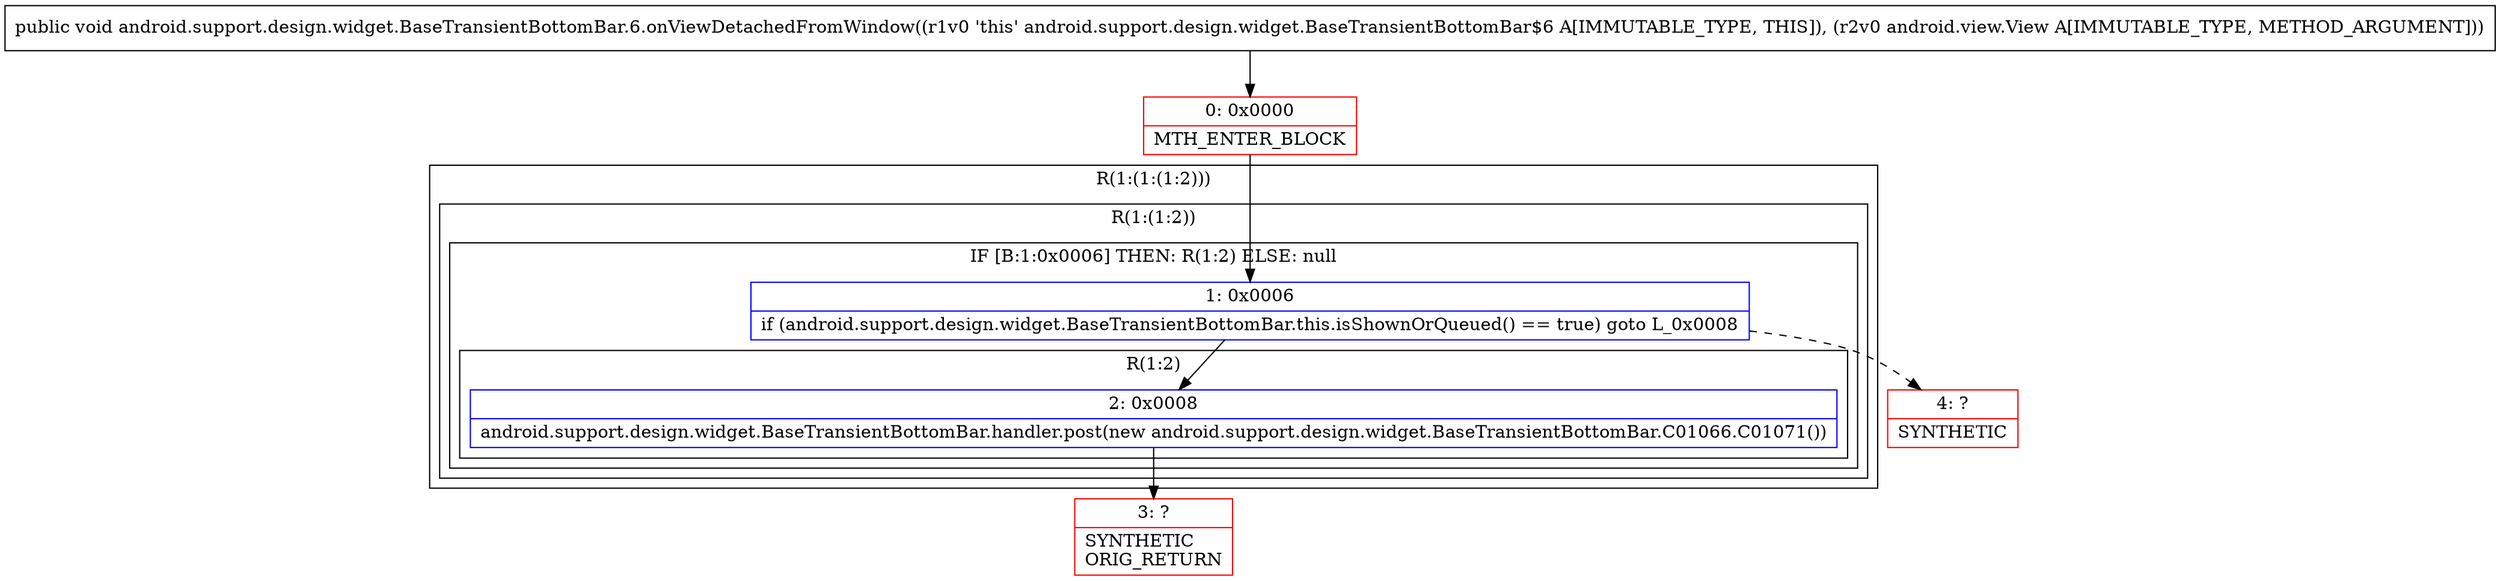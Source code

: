 digraph "CFG forandroid.support.design.widget.BaseTransientBottomBar.6.onViewDetachedFromWindow(Landroid\/view\/View;)V" {
subgraph cluster_Region_731021897 {
label = "R(1:(1:(1:2)))";
node [shape=record,color=blue];
subgraph cluster_Region_563591557 {
label = "R(1:(1:2))";
node [shape=record,color=blue];
subgraph cluster_IfRegion_126792993 {
label = "IF [B:1:0x0006] THEN: R(1:2) ELSE: null";
node [shape=record,color=blue];
Node_1 [shape=record,label="{1\:\ 0x0006|if (android.support.design.widget.BaseTransientBottomBar.this.isShownOrQueued() == true) goto L_0x0008\l}"];
subgraph cluster_Region_1767339967 {
label = "R(1:2)";
node [shape=record,color=blue];
Node_2 [shape=record,label="{2\:\ 0x0008|android.support.design.widget.BaseTransientBottomBar.handler.post(new android.support.design.widget.BaseTransientBottomBar.C01066.C01071())\l}"];
}
}
}
}
Node_0 [shape=record,color=red,label="{0\:\ 0x0000|MTH_ENTER_BLOCK\l}"];
Node_3 [shape=record,color=red,label="{3\:\ ?|SYNTHETIC\lORIG_RETURN\l}"];
Node_4 [shape=record,color=red,label="{4\:\ ?|SYNTHETIC\l}"];
MethodNode[shape=record,label="{public void android.support.design.widget.BaseTransientBottomBar.6.onViewDetachedFromWindow((r1v0 'this' android.support.design.widget.BaseTransientBottomBar$6 A[IMMUTABLE_TYPE, THIS]), (r2v0 android.view.View A[IMMUTABLE_TYPE, METHOD_ARGUMENT])) }"];
MethodNode -> Node_0;
Node_1 -> Node_2;
Node_1 -> Node_4[style=dashed];
Node_2 -> Node_3;
Node_0 -> Node_1;
}

